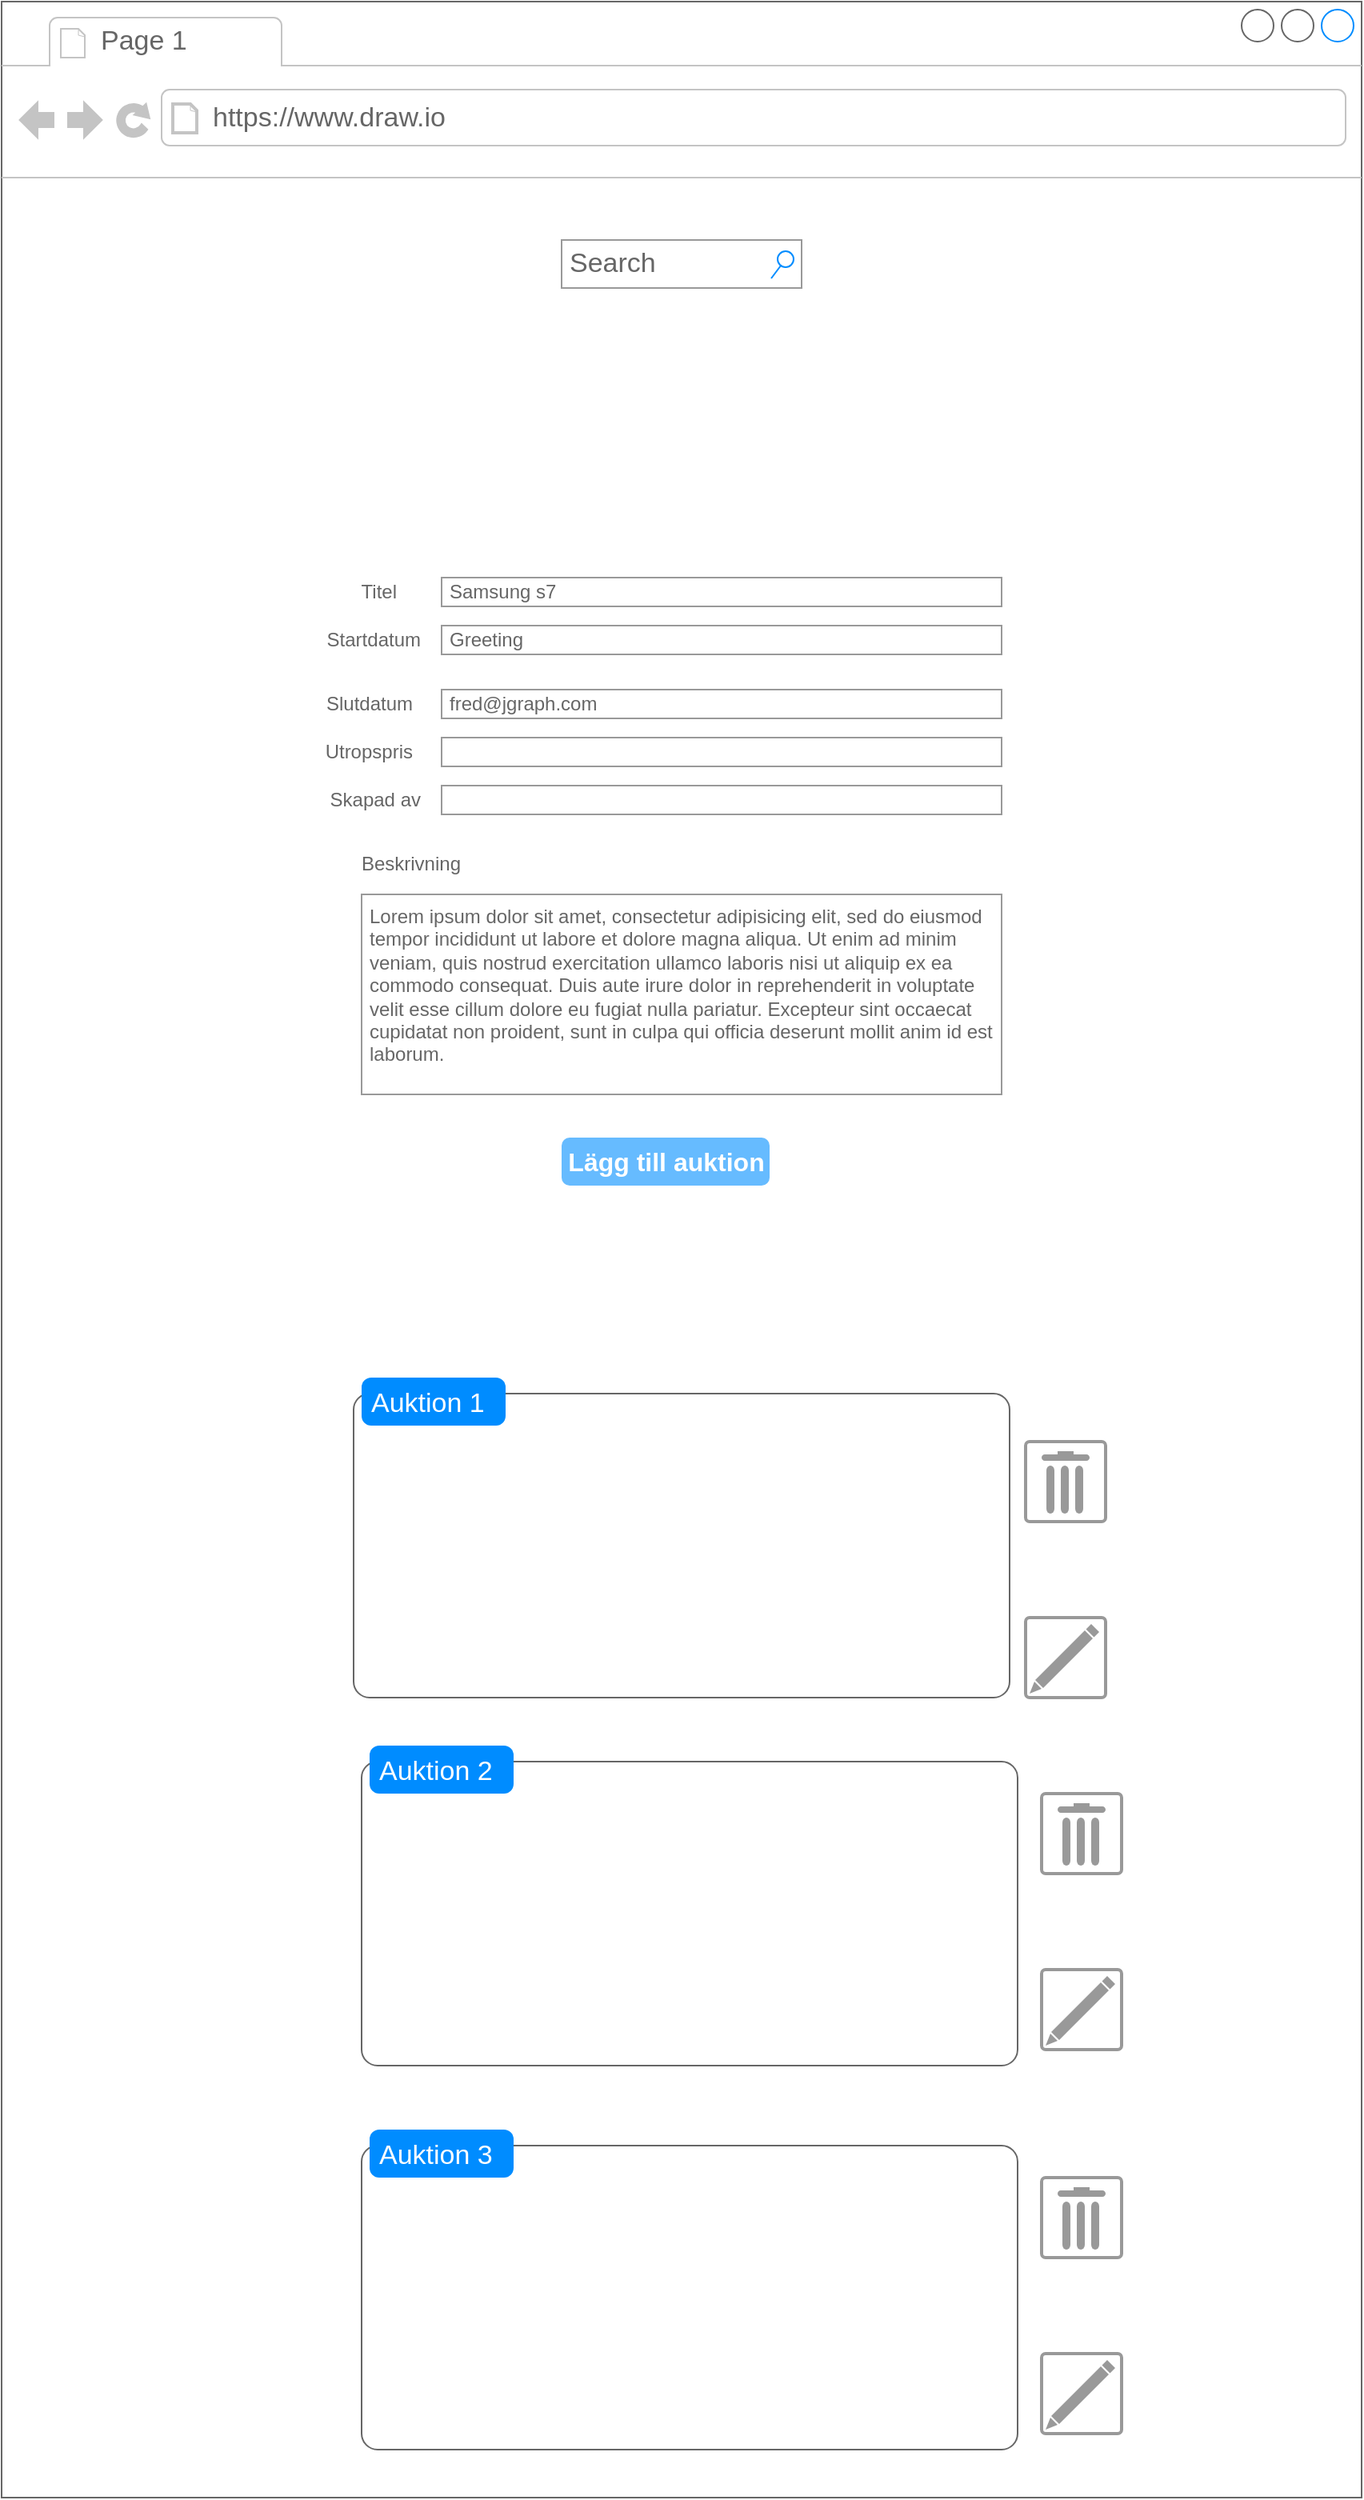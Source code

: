 <mxfile>
    <diagram id="jyWivoFotawjM3F5wBjq" name="Auktioner">
        <mxGraphModel dx="1778" dy="2250" grid="1" gridSize="10" guides="1" tooltips="1" connect="1" arrows="1" fold="1" page="1" pageScale="1" pageWidth="850" pageHeight="1100" math="0" shadow="0">
            <root>
                <mxCell id="0"/>
                <mxCell id="1" parent="0"/>
                <mxCell id="2" value="" style="strokeWidth=1;shadow=0;dashed=0;align=center;html=1;shape=mxgraph.mockup.containers.browserWindow;rSize=0;strokeColor=#666666;strokeColor2=#008cff;strokeColor3=#c4c4c4;mainText=,;recursiveResize=0;" vertex="1" parent="1">
                    <mxGeometry y="-70" width="850" height="1560" as="geometry"/>
                </mxCell>
                <mxCell id="3" value="Page 1" style="strokeWidth=1;shadow=0;dashed=0;align=center;html=1;shape=mxgraph.mockup.containers.anchor;fontSize=17;fontColor=#666666;align=left;" vertex="1" parent="2">
                    <mxGeometry x="60" y="12" width="110" height="26" as="geometry"/>
                </mxCell>
                <mxCell id="4" value="https://www.draw.io" style="strokeWidth=1;shadow=0;dashed=0;align=center;html=1;shape=mxgraph.mockup.containers.anchor;rSize=0;fontSize=17;fontColor=#666666;align=left;" vertex="1" parent="2">
                    <mxGeometry x="130" y="60" width="250" height="26" as="geometry"/>
                </mxCell>
                <mxCell id="5" value="" style="shape=mxgraph.mockup.containers.marginRect;rectMarginTop=10;strokeColor=#666666;strokeWidth=1;dashed=0;rounded=1;arcSize=5;recursiveResize=0;" vertex="1" parent="2">
                    <mxGeometry x="220" y="730" width="410" height="200" as="geometry"/>
                </mxCell>
                <mxCell id="6" value="Auktion 1" style="shape=rect;strokeColor=none;fillColor=#008cff;strokeWidth=1;dashed=0;rounded=1;arcSize=20;fontColor=#ffffff;fontSize=17;spacing=2;spacingTop=-2;align=left;autosize=1;spacingLeft=4;resizeWidth=0;resizeHeight=0;perimeter=none;" vertex="1" parent="5">
                    <mxGeometry x="5" width="90" height="30" as="geometry"/>
                </mxCell>
                <mxCell id="7" value="Titel" style="strokeWidth=1;shadow=0;dashed=0;align=center;html=1;shape=mxgraph.mockup.forms.anchor;align=right;spacingRight=2;fontColor=#666666;" vertex="1" parent="2">
                    <mxGeometry x="225" y="120" width="50" height="18" as="geometry"/>
                </mxCell>
                <mxCell id="8" value="Samsung s7" style="strokeWidth=1;shadow=0;dashed=0;align=center;html=1;shape=mxgraph.mockup.forms.rrect;fillColor=#ffffff;rSize=0;fontColor=#666666;align=left;spacingLeft=3;strokeColor=#999999;" vertex="1" parent="2">
                    <mxGeometry x="275" y="120" width="350" height="18" as="geometry"/>
                </mxCell>
                <mxCell id="9" value="Startdatum" style="strokeWidth=1;shadow=0;dashed=0;align=center;html=1;shape=mxgraph.mockup.forms.anchor;align=right;spacingRight=2;fontColor=#666666;" vertex="1" parent="2">
                    <mxGeometry x="225" y="155" width="50" height="18" as="geometry"/>
                </mxCell>
                <mxCell id="10" value="Greeting" style="strokeWidth=1;shadow=0;dashed=0;align=center;html=1;shape=mxgraph.mockup.forms.rrect;fillColor=#ffffff;rSize=0;fontColor=#666666;align=left;spacingLeft=3;strokeColor=#999999;" vertex="1" parent="2">
                    <mxGeometry x="275" y="155" width="350" height="18" as="geometry"/>
                </mxCell>
                <mxCell id="11" value="Slutdatum" style="strokeWidth=1;shadow=0;dashed=0;align=center;html=1;shape=mxgraph.mockup.forms.anchor;align=right;spacingRight=2;fontColor=#666666;" vertex="1" parent="2">
                    <mxGeometry x="225" y="190" width="50" height="18" as="geometry"/>
                </mxCell>
                <mxCell id="12" value="fred@jgraph.com" style="strokeWidth=1;shadow=0;dashed=0;align=center;html=1;shape=mxgraph.mockup.forms.rrect;fillColor=#ffffff;rSize=0;fontColor=#666666;align=left;spacingLeft=3;strokeColor=#999999;" vertex="1" parent="2">
                    <mxGeometry x="275" y="190" width="350" height="18" as="geometry"/>
                </mxCell>
                <mxCell id="13" value="Utropspris" style="strokeWidth=1;shadow=0;dashed=0;align=center;html=1;shape=mxgraph.mockup.forms.anchor;align=right;spacingRight=2;fontColor=#666666;" vertex="1" parent="2">
                    <mxGeometry x="225" y="225" width="50" height="18" as="geometry"/>
                </mxCell>
                <mxCell id="14" value="" style="strokeWidth=1;shadow=0;dashed=0;align=center;html=1;shape=mxgraph.mockup.forms.rrect;fillColor=#ffffff;rSize=0;fontColor=#666666;align=left;spacingLeft=3;strokeColor=#999999;" vertex="1" parent="2">
                    <mxGeometry x="275" y="225" width="350" height="18" as="geometry"/>
                </mxCell>
                <mxCell id="15" value="Skapad av" style="strokeWidth=1;shadow=0;dashed=0;align=center;html=1;shape=mxgraph.mockup.forms.anchor;align=right;spacingRight=2;fontColor=#666666;" vertex="1" parent="2">
                    <mxGeometry x="225" y="260" width="50" height="18" as="geometry"/>
                </mxCell>
                <mxCell id="16" value="" style="strokeWidth=1;shadow=0;dashed=0;align=center;html=1;shape=mxgraph.mockup.forms.rrect;fillColor=#ffffff;rSize=0;fontColor=#666666;align=left;spacingLeft=3;strokeColor=#999999;" vertex="1" parent="2">
                    <mxGeometry x="275" y="260" width="350" height="18" as="geometry"/>
                </mxCell>
                <mxCell id="17" value="Lorem ipsum dolor sit amet, consectetur adipisicing elit, sed do eiusmod tempor incididunt ut labore et dolore magna aliqua. Ut enim ad minim veniam, quis nostrud exercitation ullamco laboris nisi ut aliquip ex ea commodo consequat. Duis aute irure dolor in reprehenderit in voluptate velit esse cillum dolore eu fugiat nulla pariatur. Excepteur sint occaecat cupidatat non proident, sunt in culpa qui officia deserunt mollit anim id est laborum." style="strokeWidth=1;shadow=0;dashed=0;align=center;html=1;shape=mxgraph.mockup.forms.rrect;fillColor=#ffffff;rSize=0;fontColor=#666666;align=left;spacingLeft=3;strokeColor=#999999;verticalAlign=top;whiteSpace=wrap;" vertex="1" parent="2">
                    <mxGeometry x="225" y="558" width="400" height="125" as="geometry"/>
                </mxCell>
                <mxCell id="18" value="Beskrivning" style="strokeWidth=1;shadow=0;dashed=0;align=center;html=1;shape=mxgraph.mockup.forms.anchor;align=right;spacingRight=2;fontColor=#666666;" vertex="1" parent="2">
                    <mxGeometry x="240" y="530" width="50" height="18" as="geometry"/>
                </mxCell>
                <mxCell id="19" value="" style="shape=mxgraph.mockup.containers.marginRect;rectMarginTop=10;strokeColor=#666666;strokeWidth=1;dashed=0;rounded=1;arcSize=5;recursiveResize=0;" vertex="1" parent="2">
                    <mxGeometry x="220" y="960" width="410" height="200" as="geometry"/>
                </mxCell>
                <mxCell id="20" value="Auktion 2" style="shape=rect;strokeColor=none;fillColor=#008cff;strokeWidth=1;dashed=0;rounded=1;arcSize=20;fontColor=#ffffff;fontSize=17;spacing=2;spacingTop=-2;align=left;autosize=1;spacingLeft=4;resizeWidth=0;resizeHeight=0;perimeter=none;" vertex="1" parent="19">
                    <mxGeometry x="5" width="90" height="30" as="geometry"/>
                </mxCell>
                <mxCell id="21" value="" style="shape=mxgraph.mockup.containers.marginRect;rectMarginTop=10;strokeColor=#666666;strokeWidth=1;dashed=0;rounded=1;arcSize=5;recursiveResize=0;" vertex="1" parent="2">
                    <mxGeometry x="215" y="1190" width="410" height="200" as="geometry"/>
                </mxCell>
                <mxCell id="22" value="Auktion 3" style="shape=rect;strokeColor=none;fillColor=#008cff;strokeWidth=1;dashed=0;rounded=1;arcSize=20;fontColor=#ffffff;fontSize=17;spacing=2;spacingTop=-2;align=left;autosize=1;spacingLeft=4;resizeWidth=0;resizeHeight=0;perimeter=none;" vertex="1" parent="21">
                    <mxGeometry x="5" width="90" height="30" as="geometry"/>
                </mxCell>
                <mxCell id="23" value="" style="strokeWidth=1;shadow=0;dashed=0;align=center;html=1;shape=mxgraph.mockup.containers.browserWindow;rSize=0;strokeColor=#666666;strokeColor2=#008cff;strokeColor3=#c4c4c4;mainText=,;recursiveResize=0;" vertex="1" parent="2">
                    <mxGeometry width="850" height="1560" as="geometry"/>
                </mxCell>
                <mxCell id="24" value="Page 1" style="strokeWidth=1;shadow=0;dashed=0;align=center;html=1;shape=mxgraph.mockup.containers.anchor;fontSize=17;fontColor=#666666;align=left;" vertex="1" parent="23">
                    <mxGeometry x="60" y="12" width="110" height="26" as="geometry"/>
                </mxCell>
                <mxCell id="25" value="https://www.draw.io" style="strokeWidth=1;shadow=0;dashed=0;align=center;html=1;shape=mxgraph.mockup.containers.anchor;rSize=0;fontSize=17;fontColor=#666666;align=left;" vertex="1" parent="23">
                    <mxGeometry x="130" y="60" width="250" height="26" as="geometry"/>
                </mxCell>
                <mxCell id="26" value="" style="shape=mxgraph.mockup.containers.marginRect;rectMarginTop=10;strokeColor=#666666;strokeWidth=1;dashed=0;rounded=1;arcSize=5;recursiveResize=0;" vertex="1" parent="23">
                    <mxGeometry x="220" y="860" width="410" height="200" as="geometry"/>
                </mxCell>
                <mxCell id="27" value="Auktion 1" style="shape=rect;strokeColor=none;fillColor=#008cff;strokeWidth=1;dashed=0;rounded=1;arcSize=20;fontColor=#ffffff;fontSize=17;spacing=2;spacingTop=-2;align=left;autosize=1;spacingLeft=4;resizeWidth=0;resizeHeight=0;perimeter=none;" vertex="1" parent="26">
                    <mxGeometry x="5" width="90" height="30" as="geometry"/>
                </mxCell>
                <mxCell id="28" value="Titel" style="strokeWidth=1;shadow=0;dashed=0;align=center;html=1;shape=mxgraph.mockup.forms.anchor;align=right;spacingRight=2;fontColor=#666666;" vertex="1" parent="23">
                    <mxGeometry x="200" y="360" width="50" height="18" as="geometry"/>
                </mxCell>
                <mxCell id="29" value="Samsung s7" style="strokeWidth=1;shadow=0;dashed=0;align=center;html=1;shape=mxgraph.mockup.forms.rrect;fillColor=#ffffff;rSize=0;fontColor=#666666;align=left;spacingLeft=3;strokeColor=#999999;" vertex="1" parent="23">
                    <mxGeometry x="275" y="360" width="350" height="18" as="geometry"/>
                </mxCell>
                <mxCell id="30" value="Startdatum" style="strokeWidth=1;shadow=0;dashed=0;align=center;html=1;shape=mxgraph.mockup.forms.anchor;align=right;spacingRight=2;fontColor=#666666;" vertex="1" parent="23">
                    <mxGeometry x="215" y="390" width="50" height="18" as="geometry"/>
                </mxCell>
                <mxCell id="31" value="Greeting" style="strokeWidth=1;shadow=0;dashed=0;align=center;html=1;shape=mxgraph.mockup.forms.rrect;fillColor=#ffffff;rSize=0;fontColor=#666666;align=left;spacingLeft=3;strokeColor=#999999;" vertex="1" parent="23">
                    <mxGeometry x="275" y="390" width="350" height="18" as="geometry"/>
                </mxCell>
                <mxCell id="32" value="Slutdatum" style="strokeWidth=1;shadow=0;dashed=0;align=center;html=1;shape=mxgraph.mockup.forms.anchor;align=right;spacingRight=2;fontColor=#666666;" vertex="1" parent="23">
                    <mxGeometry x="210" y="430" width="50" height="18" as="geometry"/>
                </mxCell>
                <mxCell id="33" value="fred@jgraph.com" style="strokeWidth=1;shadow=0;dashed=0;align=center;html=1;shape=mxgraph.mockup.forms.rrect;fillColor=#ffffff;rSize=0;fontColor=#666666;align=left;spacingLeft=3;strokeColor=#999999;" vertex="1" parent="23">
                    <mxGeometry x="275" y="430" width="350" height="18" as="geometry"/>
                </mxCell>
                <mxCell id="34" value="Utropspris" style="strokeWidth=1;shadow=0;dashed=0;align=center;html=1;shape=mxgraph.mockup.forms.anchor;align=right;spacingRight=2;fontColor=#666666;" vertex="1" parent="23">
                    <mxGeometry x="210" y="460" width="50" height="18" as="geometry"/>
                </mxCell>
                <mxCell id="35" value="" style="strokeWidth=1;shadow=0;dashed=0;align=center;html=1;shape=mxgraph.mockup.forms.rrect;fillColor=#ffffff;rSize=0;fontColor=#666666;align=left;spacingLeft=3;strokeColor=#999999;" vertex="1" parent="23">
                    <mxGeometry x="275" y="460" width="350" height="18" as="geometry"/>
                </mxCell>
                <mxCell id="36" value="Skapad av" style="strokeWidth=1;shadow=0;dashed=0;align=center;html=1;shape=mxgraph.mockup.forms.anchor;align=right;spacingRight=2;fontColor=#666666;" vertex="1" parent="23">
                    <mxGeometry x="215" y="490" width="50" height="18" as="geometry"/>
                </mxCell>
                <mxCell id="37" value="" style="strokeWidth=1;shadow=0;dashed=0;align=center;html=1;shape=mxgraph.mockup.forms.rrect;fillColor=#ffffff;rSize=0;fontColor=#666666;align=left;spacingLeft=3;strokeColor=#999999;" vertex="1" parent="23">
                    <mxGeometry x="275" y="490" width="350" height="18" as="geometry"/>
                </mxCell>
                <mxCell id="38" value="Lorem ipsum dolor sit amet, consectetur adipisicing elit, sed do eiusmod tempor incididunt ut labore et dolore magna aliqua. Ut enim ad minim veniam, quis nostrud exercitation ullamco laboris nisi ut aliquip ex ea commodo consequat. Duis aute irure dolor in reprehenderit in voluptate velit esse cillum dolore eu fugiat nulla pariatur. Excepteur sint occaecat cupidatat non proident, sunt in culpa qui officia deserunt mollit anim id est laborum." style="strokeWidth=1;shadow=0;dashed=0;align=center;html=1;shape=mxgraph.mockup.forms.rrect;fillColor=#ffffff;rSize=0;fontColor=#666666;align=left;spacingLeft=3;strokeColor=#999999;verticalAlign=top;whiteSpace=wrap;" vertex="1" parent="23">
                    <mxGeometry x="225" y="558" width="400" height="125" as="geometry"/>
                </mxCell>
                <mxCell id="39" value="Beskrivning" style="strokeWidth=1;shadow=0;dashed=0;align=center;html=1;shape=mxgraph.mockup.forms.anchor;align=right;spacingRight=2;fontColor=#666666;" vertex="1" parent="23">
                    <mxGeometry x="240" y="530" width="50" height="18" as="geometry"/>
                </mxCell>
                <mxCell id="40" value="" style="shape=mxgraph.mockup.containers.marginRect;rectMarginTop=10;strokeColor=#666666;strokeWidth=1;dashed=0;rounded=1;arcSize=5;recursiveResize=0;" vertex="1" parent="23">
                    <mxGeometry x="225" y="1090" width="410" height="200" as="geometry"/>
                </mxCell>
                <mxCell id="41" value="Auktion 2" style="shape=rect;strokeColor=none;fillColor=#008cff;strokeWidth=1;dashed=0;rounded=1;arcSize=20;fontColor=#ffffff;fontSize=17;spacing=2;spacingTop=-2;align=left;autosize=1;spacingLeft=4;resizeWidth=0;resizeHeight=0;perimeter=none;" vertex="1" parent="40">
                    <mxGeometry x="5" width="90" height="30" as="geometry"/>
                </mxCell>
                <mxCell id="42" value="" style="shape=mxgraph.mockup.containers.marginRect;rectMarginTop=10;strokeColor=#666666;strokeWidth=1;dashed=0;rounded=1;arcSize=5;recursiveResize=0;" vertex="1" parent="23">
                    <mxGeometry x="225" y="1330" width="410" height="200" as="geometry"/>
                </mxCell>
                <mxCell id="43" value="Auktion 3" style="shape=rect;strokeColor=none;fillColor=#008cff;strokeWidth=1;dashed=0;rounded=1;arcSize=20;fontColor=#ffffff;fontSize=17;spacing=2;spacingTop=-2;align=left;autosize=1;spacingLeft=4;resizeWidth=0;resizeHeight=0;perimeter=none;" vertex="1" parent="42">
                    <mxGeometry x="5" width="90" height="30" as="geometry"/>
                </mxCell>
                <mxCell id="44" value="Search" style="strokeWidth=1;shadow=0;dashed=0;align=center;html=1;shape=mxgraph.mockup.forms.searchBox;strokeColor=#999999;mainText=;strokeColor2=#008cff;fontColor=#666666;fontSize=17;align=left;spacingLeft=3;" vertex="1" parent="23">
                    <mxGeometry x="350" y="149" width="150" height="30" as="geometry"/>
                </mxCell>
                <mxCell id="45" value="" style="strokeWidth=1;shadow=0;dashed=0;align=center;html=1;shape=mxgraph.mockup.forms.anchor;align=right;spacingRight=2;fontColor=#666666;" vertex="1" parent="23">
                    <mxGeometry x="380" y="310" width="50" height="18" as="geometry"/>
                </mxCell>
                <mxCell id="46" value="Lägg till auktion" style="strokeWidth=1;shadow=0;dashed=0;align=center;html=1;shape=mxgraph.mockup.forms.rrect;rSize=5;strokeColor=none;fontColor=#ffffff;fillColor=#66bbff;fontSize=16;fontStyle=1;" vertex="1" parent="23">
                    <mxGeometry x="350" y="710" width="130" height="30" as="geometry"/>
                </mxCell>
                <mxCell id="47" value="" style="strokeColor=#999999;verticalLabelPosition=bottom;shadow=0;dashed=0;verticalAlign=top;strokeWidth=2;html=1;shape=mxgraph.mockup.misc.editIcon;" vertex="1" parent="23">
                    <mxGeometry x="640" y="1010" width="50" height="50" as="geometry"/>
                </mxCell>
                <mxCell id="48" value="" style="strokeColor=#999999;verticalLabelPosition=bottom;shadow=0;dashed=0;verticalAlign=top;strokeWidth=2;html=1;shape=mxgraph.mockup.misc.trashcanIcon;" vertex="1" parent="23">
                    <mxGeometry x="640" y="900" width="50" height="50" as="geometry"/>
                </mxCell>
                <mxCell id="49" value="" style="strokeColor=#999999;verticalLabelPosition=bottom;shadow=0;dashed=0;verticalAlign=top;strokeWidth=2;html=1;shape=mxgraph.mockup.misc.editIcon;" vertex="1" parent="23">
                    <mxGeometry x="650" y="1230" width="50" height="50" as="geometry"/>
                </mxCell>
                <mxCell id="50" value="" style="strokeColor=#999999;verticalLabelPosition=bottom;shadow=0;dashed=0;verticalAlign=top;strokeWidth=2;html=1;shape=mxgraph.mockup.misc.trashcanIcon;" vertex="1" parent="23">
                    <mxGeometry x="650" y="1120" width="50" height="50" as="geometry"/>
                </mxCell>
                <mxCell id="51" value="" style="strokeColor=#999999;verticalLabelPosition=bottom;shadow=0;dashed=0;verticalAlign=top;strokeWidth=2;html=1;shape=mxgraph.mockup.misc.editIcon;" vertex="1" parent="23">
                    <mxGeometry x="650" y="1470" width="50" height="50" as="geometry"/>
                </mxCell>
                <mxCell id="52" value="" style="strokeColor=#999999;verticalLabelPosition=bottom;shadow=0;dashed=0;verticalAlign=top;strokeWidth=2;html=1;shape=mxgraph.mockup.misc.trashcanIcon;" vertex="1" parent="23">
                    <mxGeometry x="650" y="1360" width="50" height="50" as="geometry"/>
                </mxCell>
            </root>
        </mxGraphModel>
    </diagram>
    <diagram name="Auktion" id="7xlfVlV7b8FzsgKHMDr6">
        <mxGraphModel dx="1778" dy="1150" grid="1" gridSize="10" guides="1" tooltips="1" connect="1" arrows="1" fold="1" page="1" pageScale="1" pageWidth="850" pageHeight="1100" math="0" shadow="0">
            <root>
                <mxCell id="tn4pPZs90tScDQ_xrxVo-0"/>
                <mxCell id="tn4pPZs90tScDQ_xrxVo-1" parent="tn4pPZs90tScDQ_xrxVo-0"/>
                <mxCell id="ttwwwqeSFgUDAaz6Lx69-11" value="" style="strokeWidth=1;shadow=0;dashed=0;align=center;html=1;shape=mxgraph.mockup.containers.browserWindow;rSize=0;strokeColor=#666666;strokeColor2=#008cff;strokeColor3=#c4c4c4;mainText=,;recursiveResize=0;" parent="tn4pPZs90tScDQ_xrxVo-1" vertex="1">
                    <mxGeometry x="10" y="10" width="780" height="1080" as="geometry"/>
                </mxCell>
                <mxCell id="ttwwwqeSFgUDAaz6Lx69-12" value="Page 1" style="strokeWidth=1;shadow=0;dashed=0;align=center;html=1;shape=mxgraph.mockup.containers.anchor;fontSize=17;fontColor=#666666;align=left;" parent="ttwwwqeSFgUDAaz6Lx69-11" vertex="1">
                    <mxGeometry x="60" y="12" width="110" height="26" as="geometry"/>
                </mxCell>
                <mxCell id="ttwwwqeSFgUDAaz6Lx69-13" value="https://www.draw.io" style="strokeWidth=1;shadow=0;dashed=0;align=center;html=1;shape=mxgraph.mockup.containers.anchor;rSize=0;fontSize=17;fontColor=#666666;align=left;" parent="ttwwwqeSFgUDAaz6Lx69-11" vertex="1">
                    <mxGeometry x="130" y="60" width="250" height="26" as="geometry"/>
                </mxCell>
                <mxCell id="ttwwwqeSFgUDAaz6Lx69-14" value="Bud" style="strokeWidth=1;shadow=0;dashed=0;align=center;html=1;shape=mxgraph.mockup.forms.anchor;align=right;spacingRight=2;fontColor=#666666;" parent="ttwwwqeSFgUDAaz6Lx69-11" vertex="1">
                    <mxGeometry x="205" y="170" width="50" height="18" as="geometry"/>
                </mxCell>
                <mxCell id="ttwwwqeSFgUDAaz6Lx69-15" value="john@jgraph.com" style="strokeWidth=1;shadow=0;dashed=0;align=center;html=1;shape=mxgraph.mockup.forms.rrect;fillColor=#ffffff;rSize=0;fontColor=#666666;align=left;spacingLeft=3;strokeColor=#999999;" parent="ttwwwqeSFgUDAaz6Lx69-11" vertex="1">
                    <mxGeometry x="255" y="170" width="350" height="18" as="geometry"/>
                </mxCell>
                <mxCell id="ttwwwqeSFgUDAaz6Lx69-16" value="Budgivare" style="strokeWidth=1;shadow=0;dashed=0;align=center;html=1;shape=mxgraph.mockup.forms.anchor;align=right;spacingRight=2;fontColor=#666666;" parent="ttwwwqeSFgUDAaz6Lx69-11" vertex="1">
                    <mxGeometry x="205" y="205" width="50" height="18" as="geometry"/>
                </mxCell>
                <mxCell id="ttwwwqeSFgUDAaz6Lx69-17" value="Greeting" style="strokeWidth=1;shadow=0;dashed=0;align=center;html=1;shape=mxgraph.mockup.forms.rrect;fillColor=#ffffff;rSize=0;fontColor=#666666;align=left;spacingLeft=3;strokeColor=#999999;" parent="ttwwwqeSFgUDAaz6Lx69-11" vertex="1">
                    <mxGeometry x="255" y="205" width="350" height="18" as="geometry"/>
                </mxCell>
                <mxCell id="ttwwwqeSFgUDAaz6Lx69-25" value="" style="shape=mxgraph.mockup.containers.marginRect;rectMarginTop=10;strokeColor=#666666;strokeWidth=1;dashed=0;rounded=1;arcSize=5;recursiveResize=0;" parent="ttwwwqeSFgUDAaz6Lx69-11" vertex="1">
                    <mxGeometry x="330" y="320" width="150" height="200" as="geometry"/>
                </mxCell>
                <mxCell id="ttwwwqeSFgUDAaz6Lx69-26" value="Bud 1" style="shape=rect;strokeColor=none;fillColor=#008cff;strokeWidth=1;dashed=0;rounded=1;arcSize=20;fontColor=#ffffff;fontSize=17;spacing=2;spacingTop=-2;align=left;autosize=1;spacingLeft=4;resizeWidth=0;resizeHeight=0;perimeter=none;" parent="ttwwwqeSFgUDAaz6Lx69-25" vertex="1">
                    <mxGeometry x="5" width="70" height="30" as="geometry"/>
                </mxCell>
                <mxCell id="ttwwwqeSFgUDAaz6Lx69-27" value="" style="shape=mxgraph.mockup.containers.marginRect;rectMarginTop=10;strokeColor=#666666;strokeWidth=1;dashed=0;rounded=1;arcSize=5;recursiveResize=0;" parent="ttwwwqeSFgUDAaz6Lx69-11" vertex="1">
                    <mxGeometry x="330" y="570" width="150" height="200" as="geometry"/>
                </mxCell>
                <mxCell id="ttwwwqeSFgUDAaz6Lx69-28" value="Bud 2" style="shape=rect;strokeColor=none;fillColor=#008cff;strokeWidth=1;dashed=0;rounded=1;arcSize=20;fontColor=#ffffff;fontSize=17;spacing=2;spacingTop=-2;align=left;autosize=1;spacingLeft=4;resizeWidth=0;resizeHeight=0;perimeter=none;" parent="ttwwwqeSFgUDAaz6Lx69-27" vertex="1">
                    <mxGeometry x="5" width="70" height="30" as="geometry"/>
                </mxCell>
                <mxCell id="ttwwwqeSFgUDAaz6Lx69-29" value="" style="shape=mxgraph.mockup.containers.marginRect;rectMarginTop=10;strokeColor=#666666;strokeWidth=1;dashed=0;rounded=1;arcSize=5;recursiveResize=0;" parent="ttwwwqeSFgUDAaz6Lx69-11" vertex="1">
                    <mxGeometry x="330" y="820" width="150" height="200" as="geometry"/>
                </mxCell>
                <mxCell id="ttwwwqeSFgUDAaz6Lx69-30" value="Bud 3" style="shape=rect;strokeColor=none;fillColor=#008cff;strokeWidth=1;dashed=0;rounded=1;arcSize=20;fontColor=#ffffff;fontSize=17;spacing=2;spacingTop=-2;align=left;autosize=1;spacingLeft=4;resizeWidth=0;resizeHeight=0;perimeter=none;" parent="ttwwwqeSFgUDAaz6Lx69-29" vertex="1">
                    <mxGeometry x="5" width="70" height="30" as="geometry"/>
                </mxCell>
                <mxCell id="ttwwwqeSFgUDAaz6Lx69-38" value="Placera bud" style="strokeWidth=1;shadow=0;dashed=0;align=center;html=1;shape=mxgraph.mockup.forms.rrect;rSize=5;strokeColor=none;fontColor=#ffffff;fillColor=#66bbff;fontSize=16;fontStyle=1;" parent="ttwwwqeSFgUDAaz6Lx69-11" vertex="1">
                    <mxGeometry y="1" width="100" height="30" relative="1" as="geometry">
                        <mxPoint x="355" y="-840" as="offset"/>
                    </mxGeometry>
                </mxCell>
                <mxCell id="RDdw7jOUkiw15jpe_n7f-0" value="" style="strokeColor=#999999;verticalLabelPosition=bottom;shadow=0;dashed=0;verticalAlign=top;strokeWidth=2;html=1;shape=mxgraph.mockup.misc.trashcanIcon;" parent="ttwwwqeSFgUDAaz6Lx69-11" vertex="1">
                    <mxGeometry x="500" y="460" width="50" height="50" as="geometry"/>
                </mxCell>
                <mxCell id="RDdw7jOUkiw15jpe_n7f-1" value="" style="strokeColor=#999999;verticalLabelPosition=bottom;shadow=0;dashed=0;verticalAlign=top;strokeWidth=2;html=1;shape=mxgraph.mockup.misc.trashcanIcon;" parent="ttwwwqeSFgUDAaz6Lx69-11" vertex="1">
                    <mxGeometry x="500" y="720" width="50" height="50" as="geometry"/>
                </mxCell>
                <mxCell id="RDdw7jOUkiw15jpe_n7f-2" value="" style="strokeColor=#999999;verticalLabelPosition=bottom;shadow=0;dashed=0;verticalAlign=top;strokeWidth=2;html=1;shape=mxgraph.mockup.misc.trashcanIcon;" parent="ttwwwqeSFgUDAaz6Lx69-11" vertex="1">
                    <mxGeometry x="500" y="970" width="50" height="50" as="geometry"/>
                </mxCell>
            </root>
        </mxGraphModel>
    </diagram>
</mxfile>